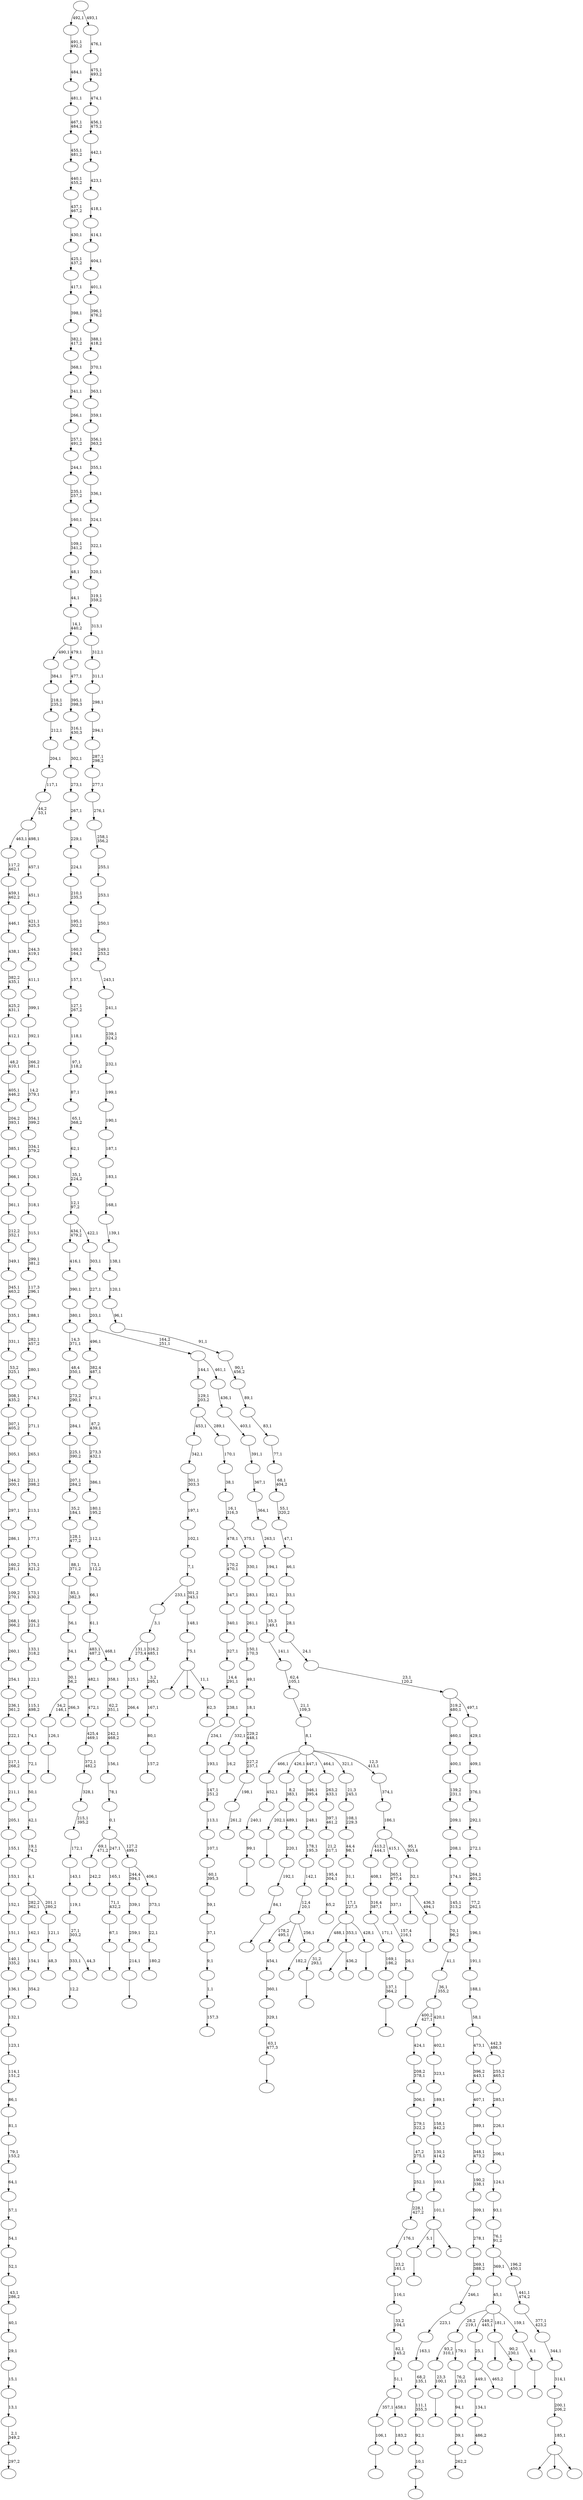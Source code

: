 digraph T {
	550 [label=""]
	549 [label=""]
	548 [label=""]
	547 [label=""]
	546 [label=""]
	545 [label=""]
	544 [label=""]
	543 [label=""]
	542 [label=""]
	541 [label=""]
	540 [label=""]
	539 [label=""]
	538 [label=""]
	537 [label=""]
	536 [label=""]
	535 [label=""]
	534 [label=""]
	533 [label=""]
	532 [label=""]
	531 [label=""]
	530 [label=""]
	529 [label=""]
	528 [label=""]
	527 [label=""]
	526 [label=""]
	525 [label=""]
	524 [label=""]
	523 [label=""]
	522 [label=""]
	521 [label=""]
	520 [label=""]
	519 [label=""]
	518 [label=""]
	517 [label=""]
	516 [label=""]
	515 [label=""]
	514 [label=""]
	513 [label=""]
	512 [label=""]
	511 [label=""]
	510 [label=""]
	509 [label=""]
	508 [label=""]
	507 [label=""]
	506 [label=""]
	505 [label=""]
	504 [label=""]
	503 [label=""]
	502 [label=""]
	501 [label=""]
	500 [label=""]
	499 [label=""]
	498 [label=""]
	497 [label=""]
	496 [label=""]
	495 [label=""]
	494 [label=""]
	493 [label=""]
	492 [label=""]
	491 [label=""]
	490 [label=""]
	489 [label=""]
	488 [label=""]
	487 [label=""]
	486 [label=""]
	485 [label=""]
	484 [label=""]
	483 [label=""]
	482 [label=""]
	481 [label=""]
	480 [label=""]
	479 [label=""]
	478 [label=""]
	477 [label=""]
	476 [label=""]
	475 [label=""]
	474 [label=""]
	473 [label=""]
	472 [label=""]
	471 [label=""]
	470 [label=""]
	469 [label=""]
	468 [label=""]
	467 [label=""]
	466 [label=""]
	465 [label=""]
	464 [label=""]
	463 [label=""]
	462 [label=""]
	461 [label=""]
	460 [label=""]
	459 [label=""]
	458 [label=""]
	457 [label=""]
	456 [label=""]
	455 [label=""]
	454 [label=""]
	453 [label=""]
	452 [label=""]
	451 [label=""]
	450 [label=""]
	449 [label=""]
	448 [label=""]
	447 [label=""]
	446 [label=""]
	445 [label=""]
	444 [label=""]
	443 [label=""]
	442 [label=""]
	441 [label=""]
	440 [label=""]
	439 [label=""]
	438 [label=""]
	437 [label=""]
	436 [label=""]
	435 [label=""]
	434 [label=""]
	433 [label=""]
	432 [label=""]
	431 [label=""]
	430 [label=""]
	429 [label=""]
	428 [label=""]
	427 [label=""]
	426 [label=""]
	425 [label=""]
	424 [label=""]
	423 [label=""]
	422 [label=""]
	421 [label=""]
	420 [label=""]
	419 [label=""]
	418 [label=""]
	417 [label=""]
	416 [label=""]
	415 [label=""]
	414 [label=""]
	413 [label=""]
	412 [label=""]
	411 [label=""]
	410 [label=""]
	409 [label=""]
	408 [label=""]
	407 [label=""]
	406 [label=""]
	405 [label=""]
	404 [label=""]
	403 [label=""]
	402 [label=""]
	401 [label=""]
	400 [label=""]
	399 [label=""]
	398 [label=""]
	397 [label=""]
	396 [label=""]
	395 [label=""]
	394 [label=""]
	393 [label=""]
	392 [label=""]
	391 [label=""]
	390 [label=""]
	389 [label=""]
	388 [label=""]
	387 [label=""]
	386 [label=""]
	385 [label=""]
	384 [label=""]
	383 [label=""]
	382 [label=""]
	381 [label=""]
	380 [label=""]
	379 [label=""]
	378 [label=""]
	377 [label=""]
	376 [label=""]
	375 [label=""]
	374 [label=""]
	373 [label=""]
	372 [label=""]
	371 [label=""]
	370 [label=""]
	369 [label=""]
	368 [label=""]
	367 [label=""]
	366 [label=""]
	365 [label=""]
	364 [label=""]
	363 [label=""]
	362 [label=""]
	361 [label=""]
	360 [label=""]
	359 [label=""]
	358 [label=""]
	357 [label=""]
	356 [label=""]
	355 [label=""]
	354 [label=""]
	353 [label=""]
	352 [label=""]
	351 [label=""]
	350 [label=""]
	349 [label=""]
	348 [label=""]
	347 [label=""]
	346 [label=""]
	345 [label=""]
	344 [label=""]
	343 [label=""]
	342 [label=""]
	341 [label=""]
	340 [label=""]
	339 [label=""]
	338 [label=""]
	337 [label=""]
	336 [label=""]
	335 [label=""]
	334 [label=""]
	333 [label=""]
	332 [label=""]
	331 [label=""]
	330 [label=""]
	329 [label=""]
	328 [label=""]
	327 [label=""]
	326 [label=""]
	325 [label=""]
	324 [label=""]
	323 [label=""]
	322 [label=""]
	321 [label=""]
	320 [label=""]
	319 [label=""]
	318 [label=""]
	317 [label=""]
	316 [label=""]
	315 [label=""]
	314 [label=""]
	313 [label=""]
	312 [label=""]
	311 [label=""]
	310 [label=""]
	309 [label=""]
	308 [label=""]
	307 [label=""]
	306 [label=""]
	305 [label=""]
	304 [label=""]
	303 [label=""]
	302 [label=""]
	301 [label=""]
	300 [label=""]
	299 [label=""]
	298 [label=""]
	297 [label=""]
	296 [label=""]
	295 [label=""]
	294 [label=""]
	293 [label=""]
	292 [label=""]
	291 [label=""]
	290 [label=""]
	289 [label=""]
	288 [label=""]
	287 [label=""]
	286 [label=""]
	285 [label=""]
	284 [label=""]
	283 [label=""]
	282 [label=""]
	281 [label=""]
	280 [label=""]
	279 [label=""]
	278 [label=""]
	277 [label=""]
	276 [label=""]
	275 [label=""]
	274 [label=""]
	273 [label=""]
	272 [label=""]
	271 [label=""]
	270 [label=""]
	269 [label=""]
	268 [label=""]
	267 [label=""]
	266 [label=""]
	265 [label=""]
	264 [label=""]
	263 [label=""]
	262 [label=""]
	261 [label=""]
	260 [label=""]
	259 [label=""]
	258 [label=""]
	257 [label=""]
	256 [label=""]
	255 [label=""]
	254 [label=""]
	253 [label=""]
	252 [label=""]
	251 [label=""]
	250 [label=""]
	249 [label=""]
	248 [label=""]
	247 [label=""]
	246 [label=""]
	245 [label=""]
	244 [label=""]
	243 [label=""]
	242 [label=""]
	241 [label=""]
	240 [label=""]
	239 [label=""]
	238 [label=""]
	237 [label=""]
	236 [label=""]
	235 [label=""]
	234 [label=""]
	233 [label=""]
	232 [label=""]
	231 [label=""]
	230 [label=""]
	229 [label=""]
	228 [label=""]
	227 [label=""]
	226 [label=""]
	225 [label=""]
	224 [label=""]
	223 [label=""]
	222 [label=""]
	221 [label=""]
	220 [label=""]
	219 [label=""]
	218 [label=""]
	217 [label=""]
	216 [label=""]
	215 [label=""]
	214 [label=""]
	213 [label=""]
	212 [label=""]
	211 [label=""]
	210 [label=""]
	209 [label=""]
	208 [label=""]
	207 [label=""]
	206 [label=""]
	205 [label=""]
	204 [label=""]
	203 [label=""]
	202 [label=""]
	201 [label=""]
	200 [label=""]
	199 [label=""]
	198 [label=""]
	197 [label=""]
	196 [label=""]
	195 [label=""]
	194 [label=""]
	193 [label=""]
	192 [label=""]
	191 [label=""]
	190 [label=""]
	189 [label=""]
	188 [label=""]
	187 [label=""]
	186 [label=""]
	185 [label=""]
	184 [label=""]
	183 [label=""]
	182 [label=""]
	181 [label=""]
	180 [label=""]
	179 [label=""]
	178 [label=""]
	177 [label=""]
	176 [label=""]
	175 [label=""]
	174 [label=""]
	173 [label=""]
	172 [label=""]
	171 [label=""]
	170 [label=""]
	169 [label=""]
	168 [label=""]
	167 [label=""]
	166 [label=""]
	165 [label=""]
	164 [label=""]
	163 [label=""]
	162 [label=""]
	161 [label=""]
	160 [label=""]
	159 [label=""]
	158 [label=""]
	157 [label=""]
	156 [label=""]
	155 [label=""]
	154 [label=""]
	153 [label=""]
	152 [label=""]
	151 [label=""]
	150 [label=""]
	149 [label=""]
	148 [label=""]
	147 [label=""]
	146 [label=""]
	145 [label=""]
	144 [label=""]
	143 [label=""]
	142 [label=""]
	141 [label=""]
	140 [label=""]
	139 [label=""]
	138 [label=""]
	137 [label=""]
	136 [label=""]
	135 [label=""]
	134 [label=""]
	133 [label=""]
	132 [label=""]
	131 [label=""]
	130 [label=""]
	129 [label=""]
	128 [label=""]
	127 [label=""]
	126 [label=""]
	125 [label=""]
	124 [label=""]
	123 [label=""]
	122 [label=""]
	121 [label=""]
	120 [label=""]
	119 [label=""]
	118 [label=""]
	117 [label=""]
	116 [label=""]
	115 [label=""]
	114 [label=""]
	113 [label=""]
	112 [label=""]
	111 [label=""]
	110 [label=""]
	109 [label=""]
	108 [label=""]
	107 [label=""]
	106 [label=""]
	105 [label=""]
	104 [label=""]
	103 [label=""]
	102 [label=""]
	101 [label=""]
	100 [label=""]
	99 [label=""]
	98 [label=""]
	97 [label=""]
	96 [label=""]
	95 [label=""]
	94 [label=""]
	93 [label=""]
	92 [label=""]
	91 [label=""]
	90 [label=""]
	89 [label=""]
	88 [label=""]
	87 [label=""]
	86 [label=""]
	85 [label=""]
	84 [label=""]
	83 [label=""]
	82 [label=""]
	81 [label=""]
	80 [label=""]
	79 [label=""]
	78 [label=""]
	77 [label=""]
	76 [label=""]
	75 [label=""]
	74 [label=""]
	73 [label=""]
	72 [label=""]
	71 [label=""]
	70 [label=""]
	69 [label=""]
	68 [label=""]
	67 [label=""]
	66 [label=""]
	65 [label=""]
	64 [label=""]
	63 [label=""]
	62 [label=""]
	61 [label=""]
	60 [label=""]
	59 [label=""]
	58 [label=""]
	57 [label=""]
	56 [label=""]
	55 [label=""]
	54 [label=""]
	53 [label=""]
	52 [label=""]
	51 [label=""]
	50 [label=""]
	49 [label=""]
	48 [label=""]
	47 [label=""]
	46 [label=""]
	45 [label=""]
	44 [label=""]
	43 [label=""]
	42 [label=""]
	41 [label=""]
	40 [label=""]
	39 [label=""]
	38 [label=""]
	37 [label=""]
	36 [label=""]
	35 [label=""]
	34 [label=""]
	33 [label=""]
	32 [label=""]
	31 [label=""]
	30 [label=""]
	29 [label=""]
	28 [label=""]
	27 [label=""]
	26 [label=""]
	25 [label=""]
	24 [label=""]
	23 [label=""]
	22 [label=""]
	21 [label=""]
	20 [label=""]
	19 [label=""]
	18 [label=""]
	17 [label=""]
	16 [label=""]
	15 [label=""]
	14 [label=""]
	13 [label=""]
	12 [label=""]
	11 [label=""]
	10 [label=""]
	9 [label=""]
	8 [label=""]
	7 [label=""]
	6 [label=""]
	5 [label=""]
	4 [label=""]
	3 [label=""]
	2 [label=""]
	1 [label=""]
	0 [label=""]
	548 -> 549 [label="266,4"]
	547 -> 548 [label="125,1"]
	544 -> 545 [label=""]
	542 -> 543 [label=""]
	541 -> 542 [label="23,3\n100,1"]
	539 -> 540 [label="297,2"]
	538 -> 539 [label="2,1\n349,2"]
	537 -> 538 [label="13,1"]
	536 -> 537 [label="15,1"]
	535 -> 536 [label="29,1"]
	534 -> 535 [label="40,1"]
	533 -> 534 [label="43,1\n286,2"]
	532 -> 533 [label="52,1"]
	531 -> 532 [label="54,1"]
	530 -> 531 [label="57,1"]
	529 -> 530 [label="64,1"]
	528 -> 529 [label="79,1\n153,2"]
	527 -> 528 [label="81,1"]
	526 -> 527 [label="86,1"]
	525 -> 526 [label="114,1\n151,2"]
	524 -> 525 [label="123,1"]
	523 -> 524 [label="132,1"]
	522 -> 523 [label="136,1"]
	521 -> 522 [label="140,1\n335,2"]
	520 -> 521 [label="151,1"]
	519 -> 520 [label="152,1"]
	518 -> 519 [label="153,1"]
	517 -> 518 [label="155,1"]
	516 -> 517 [label="205,1"]
	515 -> 516 [label="211,1"]
	514 -> 515 [label="217,1\n268,2"]
	513 -> 514 [label="222,1"]
	512 -> 513 [label="236,1\n361,2"]
	511 -> 512 [label="254,1"]
	510 -> 511 [label="260,1"]
	509 -> 510 [label="268,1\n366,2"]
	508 -> 509 [label="109,2\n270,1"]
	507 -> 508 [label="160,2\n281,1"]
	506 -> 507 [label="286,1"]
	505 -> 506 [label="297,1"]
	504 -> 505 [label="244,2\n300,1"]
	503 -> 504 [label="305,1"]
	502 -> 503 [label="307,1\n405,2"]
	501 -> 502 [label="308,1\n435,2"]
	500 -> 501 [label="53,2\n325,1"]
	499 -> 500 [label="331,1"]
	498 -> 499 [label="335,1"]
	497 -> 498 [label="345,1\n463,2"]
	496 -> 497 [label="349,1"]
	495 -> 496 [label="212,2\n352,1"]
	494 -> 495 [label="361,1"]
	493 -> 494 [label="366,1"]
	492 -> 493 [label="385,1"]
	491 -> 492 [label="204,2\n393,1"]
	490 -> 491 [label="405,1\n446,2"]
	489 -> 490 [label="48,2\n410,1"]
	488 -> 489 [label="412,1"]
	487 -> 488 [label="425,2\n431,1"]
	486 -> 487 [label="382,2\n435,1"]
	485 -> 486 [label="438,1"]
	484 -> 485 [label="446,1"]
	483 -> 484 [label="459,1\n462,2"]
	482 -> 483 [label="117,2\n462,1"]
	478 -> 479 [label=""]
	477 -> 478 [label="106,1"]
	475 -> 476 [label="157,3"]
	474 -> 475 [label="1,1"]
	473 -> 474 [label="9,1"]
	472 -> 473 [label="37,1"]
	471 -> 472 [label="59,1"]
	470 -> 471 [label="60,1\n395,3"]
	469 -> 470 [label="107,1"]
	468 -> 469 [label="113,1"]
	467 -> 468 [label="147,1\n251,2"]
	466 -> 467 [label="193,1"]
	465 -> 466 [label="234,1"]
	464 -> 465 [label="238,1"]
	463 -> 464 [label="14,4\n291,1"]
	462 -> 463 [label="327,1"]
	461 -> 462 [label="340,1"]
	460 -> 461 [label="347,1"]
	459 -> 460 [label="170,2\n470,1"]
	457 -> 458 [label=""]
	455 -> 456 [label=""]
	454 -> 455 [label="99,1"]
	453 -> 454 [label="240,1"]
	452 -> 453 [label="452,1"]
	449 -> 450 [label=""]
	448 -> 449 [label="137,1\n364,2"]
	447 -> 448 [label="169,1\n186,2"]
	446 -> 447 [label="171,1"]
	445 -> 446 [label="316,4\n387,1"]
	444 -> 445 [label="408,1"]
	441 -> 442 [label=""]
	440 -> 441 [label="63,1\n477,3"]
	439 -> 440 [label="329,1"]
	438 -> 439 [label="360,1"]
	437 -> 438 [label="454,1"]
	435 -> 436 [label="242,2"]
	433 -> 434 [label=""]
	432 -> 433 [label="214,1"]
	431 -> 432 [label="259,1"]
	430 -> 431 [label="339,1"]
	428 -> 429 [label="157,2"]
	427 -> 428 [label="80,1"]
	426 -> 427 [label="167,1"]
	425 -> 426 [label="3,2\n295,1"]
	424 -> 547 [label="131,1\n273,4"]
	424 -> 425 [label="316,2\n485,1"]
	423 -> 424 [label="3,1"]
	420 -> 421 [label="12,2"]
	418 -> 419 [label="62,3"]
	417 -> 550 [label=""]
	417 -> 443 [label=""]
	417 -> 418 [label="11,1"]
	416 -> 417 [label="75,1"]
	415 -> 416 [label="148,1"]
	414 -> 423 [label="233,1"]
	414 -> 415 [label="301,2\n343,1"]
	413 -> 414 [label="7,1"]
	412 -> 413 [label="102,1"]
	411 -> 412 [label="197,1"]
	410 -> 411 [label="301,1\n303,3"]
	409 -> 410 [label="342,1"]
	407 -> 408 [label="183,2"]
	406 -> 477 [label="357,1"]
	406 -> 407 [label="458,1"]
	405 -> 406 [label="51,1"]
	404 -> 405 [label="82,1\n145,2"]
	403 -> 404 [label="33,2\n104,1"]
	402 -> 403 [label="116,1"]
	401 -> 402 [label="23,2\n161,1"]
	400 -> 401 [label="176,1"]
	399 -> 400 [label="228,1\n427,2"]
	398 -> 399 [label="252,1"]
	397 -> 398 [label="47,2\n275,1"]
	396 -> 397 [label="279,1\n322,2"]
	395 -> 396 [label="306,1"]
	394 -> 395 [label="208,2\n378,1"]
	393 -> 394 [label="424,1"]
	391 -> 392 [label=""]
	390 -> 391 [label="26,1"]
	389 -> 390 [label="157,4\n216,1"]
	388 -> 389 [label="337,1"]
	387 -> 388 [label="365,1\n477,4"]
	385 -> 386 [label=""]
	384 -> 385 [label="31,2\n293,1"]
	382 -> 383 [label="262,2"]
	381 -> 382 [label="39,1"]
	380 -> 381 [label="94,1"]
	379 -> 380 [label="76,2\n110,1"]
	378 -> 541 [label="93,2\n310,1"]
	378 -> 379 [label="179,1"]
	376 -> 377 [label="486,2"]
	375 -> 376 [label="134,1"]
	373 -> 374 [label=""]
	372 -> 373 [label="67,1"]
	371 -> 372 [label="71,1\n432,2"]
	370 -> 371 [label="165,1"]
	368 -> 369 [label=""]
	367 -> 368 [label="10,1"]
	366 -> 367 [label="92,1"]
	365 -> 366 [label="111,1\n355,3"]
	364 -> 365 [label="68,2\n135,1"]
	363 -> 364 [label="163,1"]
	362 -> 363 [label="223,1"]
	361 -> 362 [label="246,1"]
	360 -> 361 [label="269,1\n388,2"]
	359 -> 360 [label="278,1"]
	358 -> 359 [label="309,1"]
	357 -> 358 [label="190,2\n338,1"]
	356 -> 357 [label="348,1\n473,2"]
	355 -> 356 [label="389,1"]
	354 -> 355 [label="407,1"]
	353 -> 354 [label="396,2\n443,1"]
	351 -> 352 [label="354,2"]
	350 -> 351 [label="154,1"]
	349 -> 350 [label="162,1"]
	347 -> 348 [label=""]
	346 -> 347 [label="126,1"]
	344 -> 345 [label="16,2"]
	342 -> 420 [label="333,1"]
	342 -> 343 [label="44,3"]
	341 -> 342 [label="27,1\n303,2"]
	340 -> 341 [label="119,1"]
	339 -> 340 [label="143,1"]
	338 -> 339 [label="172,1"]
	337 -> 338 [label="215,1\n395,2"]
	336 -> 337 [label="328,1"]
	335 -> 336 [label="372,1\n482,2"]
	334 -> 335 [label="425,4\n469,1"]
	333 -> 334 [label="472,1"]
	332 -> 333 [label="482,1"]
	330 -> 331 [label=""]
	329 -> 330 [label="84,1"]
	328 -> 329 [label="192,1"]
	327 -> 328 [label="220,1"]
	326 -> 457 [label="202,1"]
	326 -> 327 [label="489,1"]
	325 -> 326 [label="8,2\n383,1"]
	323 -> 324 [label="180,2"]
	322 -> 323 [label="22,1"]
	321 -> 322 [label="373,1"]
	320 -> 430 [label="244,4\n394,1"]
	320 -> 321 [label="406,1"]
	319 -> 435 [label="69,1\n471,2"]
	319 -> 370 [label="247,1"]
	319 -> 320 [label="127,2\n499,1"]
	318 -> 319 [label="0,1"]
	317 -> 318 [label="78,1"]
	316 -> 317 [label="156,1"]
	315 -> 316 [label="242,1\n468,2"]
	314 -> 315 [label="62,2\n351,1"]
	313 -> 314 [label="358,1"]
	312 -> 332 [label="483,1\n487,2"]
	312 -> 313 [label="468,1"]
	311 -> 312 [label="61,1"]
	310 -> 311 [label="66,1"]
	309 -> 310 [label="73,1\n112,2"]
	308 -> 309 [label="112,1"]
	307 -> 308 [label="180,1\n195,2"]
	306 -> 307 [label="386,1"]
	305 -> 306 [label="273,3\n432,1"]
	304 -> 305 [label="87,2\n439,1"]
	303 -> 304 [label="471,1"]
	302 -> 303 [label="382,4\n487,1"]
	300 -> 301 [label="182,2"]
	299 -> 437 [label="178,2\n495,1"]
	299 -> 422 [label=""]
	299 -> 300 [label="256,1"]
	298 -> 299 [label="12,4\n20,1"]
	297 -> 298 [label="142,1"]
	296 -> 297 [label="178,1\n195,3"]
	295 -> 296 [label="248,1"]
	294 -> 295 [label="346,1\n395,4"]
	292 -> 544 [label="5,1"]
	292 -> 481 [label=""]
	292 -> 293 [label=""]
	291 -> 292 [label="101,1"]
	290 -> 291 [label="103,1"]
	289 -> 290 [label="130,1\n414,2"]
	288 -> 289 [label="158,1\n442,2"]
	287 -> 288 [label="189,1"]
	286 -> 287 [label="323,1"]
	285 -> 286 [label="402,1"]
	284 -> 393 [label="400,2\n427,1"]
	284 -> 285 [label="420,1"]
	283 -> 284 [label="36,1\n355,2"]
	282 -> 283 [label="41,1"]
	281 -> 282 [label="70,1\n96,2"]
	280 -> 281 [label="145,1\n313,2"]
	279 -> 280 [label="174,1"]
	278 -> 279 [label="208,1"]
	277 -> 278 [label="209,1"]
	276 -> 277 [label="139,2\n231,1"]
	275 -> 276 [label="400,1"]
	274 -> 275 [label="460,1"]
	272 -> 273 [label="48,3"]
	271 -> 272 [label="121,1"]
	270 -> 349 [label="282,2\n362,1"]
	270 -> 271 [label="201,1\n280,2"]
	269 -> 270 [label="4,1"]
	268 -> 269 [label="19,1\n74,2"]
	267 -> 268 [label="42,1"]
	266 -> 267 [label="50,1"]
	265 -> 266 [label="72,1"]
	264 -> 265 [label="74,1"]
	263 -> 264 [label="115,1\n498,2"]
	262 -> 263 [label="122,1"]
	261 -> 262 [label="133,1\n318,2"]
	260 -> 261 [label="166,1\n221,2"]
	259 -> 260 [label="173,1\n430,2"]
	258 -> 259 [label="175,1\n421,2"]
	257 -> 258 [label="177,1"]
	256 -> 257 [label="213,1"]
	255 -> 256 [label="221,1\n398,2"]
	254 -> 255 [label="265,1"]
	253 -> 254 [label="271,1"]
	252 -> 253 [label="274,1"]
	251 -> 252 [label="280,1"]
	250 -> 251 [label="282,1\n457,2"]
	249 -> 250 [label="288,1"]
	248 -> 249 [label="117,3\n296,1"]
	247 -> 248 [label="299,1\n381,2"]
	246 -> 247 [label="315,1"]
	245 -> 246 [label="318,1"]
	244 -> 245 [label="326,1"]
	243 -> 244 [label="334,1\n379,2"]
	242 -> 243 [label="354,1\n399,2"]
	241 -> 242 [label="14,2\n379,1"]
	240 -> 241 [label="266,2\n381,1"]
	239 -> 240 [label="392,1"]
	238 -> 239 [label="399,1"]
	237 -> 238 [label="411,1"]
	236 -> 237 [label="244,3\n419,1"]
	235 -> 236 [label="421,1\n425,3"]
	234 -> 235 [label="451,1"]
	233 -> 234 [label="457,1"]
	232 -> 482 [label="463,1"]
	232 -> 233 [label="498,1"]
	231 -> 232 [label="44,2\n53,1"]
	230 -> 231 [label="117,1"]
	229 -> 230 [label="204,1"]
	228 -> 229 [label="212,1"]
	227 -> 228 [label="218,1\n235,2"]
	226 -> 227 [label="384,1"]
	224 -> 225 [label="261,2"]
	223 -> 224 [label="198,1"]
	222 -> 223 [label="227,2\n237,1"]
	221 -> 344 [label="332,1"]
	221 -> 222 [label="229,2\n448,1"]
	220 -> 221 [label="18,1"]
	219 -> 220 [label="49,1"]
	218 -> 219 [label="150,1\n170,3"]
	217 -> 218 [label="261,1"]
	216 -> 217 [label="283,1"]
	215 -> 216 [label="330,1"]
	214 -> 459 [label="478,1"]
	214 -> 215 [label="375,1"]
	213 -> 214 [label="16,1\n316,3"]
	212 -> 213 [label="38,1"]
	211 -> 212 [label="170,1"]
	210 -> 409 [label="453,1"]
	210 -> 211 [label="289,1"]
	209 -> 210 [label="129,1\n203,2"]
	207 -> 375 [label="449,1"]
	207 -> 208 [label="465,2"]
	206 -> 207 [label="25,1"]
	203 -> 204 [label="65,2"]
	202 -> 203 [label="195,4\n304,1"]
	201 -> 202 [label="21,2\n317,1"]
	200 -> 201 [label="397,1\n461,2"]
	199 -> 200 [label="263,2\n433,1"]
	197 -> 546 [label=""]
	197 -> 198 [label="436,2"]
	194 -> 346 [label="34,2\n146,1"]
	194 -> 195 [label="266,3"]
	193 -> 194 [label="30,1\n56,2"]
	192 -> 193 [label="34,1"]
	191 -> 192 [label="56,1"]
	190 -> 191 [label="85,1\n382,3"]
	189 -> 190 [label="88,1\n371,2"]
	188 -> 189 [label="128,1\n477,2"]
	187 -> 188 [label="35,2\n184,1"]
	186 -> 187 [label="207,1\n284,2"]
	185 -> 186 [label="225,1\n390,2"]
	184 -> 185 [label="284,1"]
	183 -> 184 [label="273,2\n290,1"]
	182 -> 183 [label="48,4\n350,1"]
	181 -> 182 [label="14,3\n371,1"]
	180 -> 181 [label="380,1"]
	179 -> 180 [label="390,1"]
	178 -> 179 [label="416,1"]
	176 -> 177 [label=""]
	175 -> 205 [label=""]
	175 -> 176 [label="90,2\n230,1"]
	173 -> 174 [label=""]
	172 -> 384 [label="488,1"]
	172 -> 197 [label="353,1"]
	172 -> 173 [label="428,1"]
	171 -> 172 [label="17,1\n227,3"]
	170 -> 171 [label="31,1"]
	169 -> 170 [label="44,4\n98,1"]
	168 -> 169 [label="108,1\n229,3"]
	167 -> 168 [label="21,3\n245,1"]
	165 -> 166 [label=""]
	164 -> 165 [label="6,1"]
	163 -> 378 [label="28,2\n219,1"]
	163 -> 206 [label="249,2\n445,1"]
	163 -> 175 [label="181,1"]
	163 -> 164 [label="159,1"]
	162 -> 163 [label="45,1"]
	160 -> 161 [label=""]
	159 -> 451 [label=""]
	159 -> 160 [label="436,3\n494,1"]
	158 -> 159 [label="32,1"]
	157 -> 444 [label="413,2\n444,1"]
	157 -> 387 [label="415,1"]
	157 -> 158 [label="95,1\n303,4"]
	156 -> 157 [label="186,1"]
	155 -> 156 [label="374,1"]
	154 -> 452 [label="466,1"]
	154 -> 325 [label="426,1"]
	154 -> 294 [label="447,1"]
	154 -> 199 [label="464,1"]
	154 -> 167 [label="321,1"]
	154 -> 155 [label="12,3\n413,1"]
	153 -> 154 [label="8,1"]
	152 -> 153 [label="21,1\n109,3"]
	151 -> 152 [label="62,4\n105,1"]
	150 -> 151 [label="141,1"]
	149 -> 150 [label="35,3\n149,1"]
	148 -> 149 [label="182,1"]
	147 -> 148 [label="194,1"]
	146 -> 147 [label="263,1"]
	145 -> 146 [label="364,1"]
	144 -> 145 [label="367,1"]
	143 -> 144 [label="391,1"]
	142 -> 143 [label="403,1"]
	141 -> 142 [label="436,1"]
	140 -> 209 [label="144,1"]
	140 -> 141 [label="461,1"]
	139 -> 302 [label="496,1"]
	139 -> 140 [label="164,2\n251,1"]
	138 -> 139 [label="203,1"]
	137 -> 138 [label="227,1"]
	136 -> 137 [label="303,1"]
	135 -> 178 [label="434,1\n479,2"]
	135 -> 136 [label="422,1"]
	134 -> 135 [label="12,1\n97,2"]
	133 -> 134 [label="35,1\n224,2"]
	132 -> 133 [label="62,1"]
	131 -> 132 [label="65,1\n368,2"]
	130 -> 131 [label="87,1"]
	129 -> 130 [label="97,1\n118,2"]
	128 -> 129 [label="118,1"]
	127 -> 128 [label="127,1\n267,2"]
	126 -> 127 [label="157,1"]
	125 -> 126 [label="160,3\n164,1"]
	124 -> 125 [label="195,1\n302,2"]
	123 -> 124 [label="210,1\n235,3"]
	122 -> 123 [label="224,1"]
	121 -> 122 [label="229,1"]
	120 -> 121 [label="267,1"]
	119 -> 120 [label="273,1"]
	118 -> 119 [label="302,1"]
	117 -> 118 [label="316,1\n430,3"]
	116 -> 117 [label="395,1\n398,3"]
	115 -> 116 [label="477,1"]
	114 -> 226 [label="490,1"]
	114 -> 115 [label="479,1"]
	113 -> 114 [label="14,1\n440,2"]
	112 -> 113 [label="44,1"]
	111 -> 112 [label="48,1"]
	110 -> 111 [label="109,1\n341,2"]
	109 -> 110 [label="160,1"]
	108 -> 109 [label="235,1\n257,2"]
	107 -> 108 [label="244,1"]
	106 -> 107 [label="257,1\n491,2"]
	105 -> 106 [label="266,1"]
	104 -> 105 [label="341,1"]
	103 -> 104 [label="368,1"]
	102 -> 103 [label="382,1\n417,2"]
	101 -> 102 [label="398,1"]
	100 -> 101 [label="417,1"]
	99 -> 100 [label="425,1\n437,2"]
	98 -> 99 [label="430,1"]
	97 -> 98 [label="437,1\n467,2"]
	96 -> 97 [label="440,1\n455,2"]
	95 -> 96 [label="455,1\n481,2"]
	94 -> 95 [label="467,1\n484,2"]
	93 -> 94 [label="481,1"]
	92 -> 93 [label="484,1"]
	91 -> 92 [label="491,1\n492,2"]
	89 -> 480 [label=""]
	89 -> 196 [label=""]
	89 -> 90 [label=""]
	88 -> 89 [label="185,1"]
	87 -> 88 [label="200,1\n206,2"]
	86 -> 87 [label="314,1"]
	85 -> 86 [label="344,1"]
	84 -> 85 [label="377,1\n423,2"]
	83 -> 84 [label="441,1\n474,2"]
	82 -> 162 [label="369,1"]
	82 -> 83 [label="196,2\n450,1"]
	81 -> 82 [label="76,1\n91,2"]
	80 -> 81 [label="93,1"]
	79 -> 80 [label="124,1"]
	78 -> 79 [label="206,1"]
	77 -> 78 [label="226,1"]
	76 -> 77 [label="285,1"]
	75 -> 76 [label="255,2\n465,1"]
	74 -> 353 [label="473,1"]
	74 -> 75 [label="442,3\n486,1"]
	73 -> 74 [label="58,1"]
	72 -> 73 [label="188,1"]
	71 -> 72 [label="191,1"]
	70 -> 71 [label="196,1"]
	69 -> 70 [label="77,2\n262,1"]
	68 -> 69 [label="264,1\n401,2"]
	67 -> 68 [label="272,1"]
	66 -> 67 [label="292,1"]
	65 -> 66 [label="376,1"]
	64 -> 65 [label="409,1"]
	63 -> 64 [label="429,1"]
	62 -> 274 [label="319,2\n480,1"]
	62 -> 63 [label="497,1"]
	61 -> 62 [label="23,1\n120,2"]
	60 -> 61 [label="24,1"]
	59 -> 60 [label="28,1"]
	58 -> 59 [label="33,1"]
	57 -> 58 [label="46,1"]
	56 -> 57 [label="47,1"]
	55 -> 56 [label="55,1\n320,2"]
	54 -> 55 [label="68,1\n404,2"]
	53 -> 54 [label="77,1"]
	52 -> 53 [label="83,1"]
	51 -> 52 [label="89,1"]
	50 -> 51 [label="90,1\n456,2"]
	49 -> 50 [label="91,1"]
	48 -> 49 [label="96,1"]
	47 -> 48 [label="120,1"]
	46 -> 47 [label="138,1"]
	45 -> 46 [label="139,1"]
	44 -> 45 [label="168,1"]
	43 -> 44 [label="183,1"]
	42 -> 43 [label="187,1"]
	41 -> 42 [label="190,1"]
	40 -> 41 [label="199,1"]
	39 -> 40 [label="232,1"]
	38 -> 39 [label="239,1\n324,2"]
	37 -> 38 [label="241,1"]
	36 -> 37 [label="243,1"]
	35 -> 36 [label="249,1\n253,2"]
	34 -> 35 [label="250,1"]
	33 -> 34 [label="253,1"]
	32 -> 33 [label="255,1"]
	31 -> 32 [label="258,1\n356,2"]
	30 -> 31 [label="276,1"]
	29 -> 30 [label="277,1"]
	28 -> 29 [label="287,1\n298,2"]
	27 -> 28 [label="294,1"]
	26 -> 27 [label="298,1"]
	25 -> 26 [label="311,1"]
	24 -> 25 [label="312,1"]
	23 -> 24 [label="313,1"]
	22 -> 23 [label="319,1\n359,2"]
	21 -> 22 [label="320,1"]
	20 -> 21 [label="322,1"]
	19 -> 20 [label="324,1"]
	18 -> 19 [label="336,1"]
	17 -> 18 [label="355,1"]
	16 -> 17 [label="356,1\n363,2"]
	15 -> 16 [label="359,1"]
	14 -> 15 [label="363,1"]
	13 -> 14 [label="370,1"]
	12 -> 13 [label="388,1\n418,2"]
	11 -> 12 [label="396,1\n476,2"]
	10 -> 11 [label="401,1"]
	9 -> 10 [label="404,1"]
	8 -> 9 [label="414,1"]
	7 -> 8 [label="418,1"]
	6 -> 7 [label="423,1"]
	5 -> 6 [label="442,1"]
	4 -> 5 [label="456,1\n475,2"]
	3 -> 4 [label="474,1"]
	2 -> 3 [label="475,1\n493,2"]
	1 -> 2 [label="476,1"]
	0 -> 91 [label="492,1"]
	0 -> 1 [label="493,1"]
}
